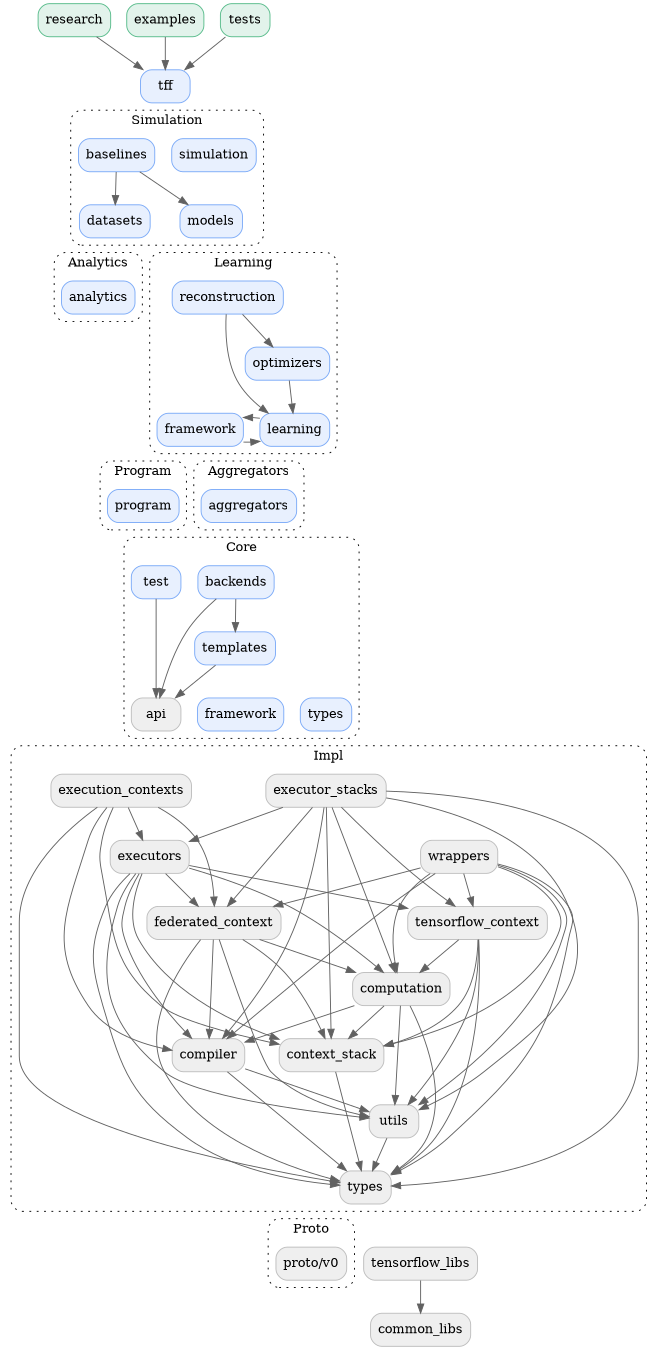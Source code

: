 digraph {
  graph [style="dotted,rounded", size="9 100"]
  node [shape="box", style="rounded,filled", fillcolor="#efefef", color="#bdbdbd"]
  edge [color="#616161"]
  newrank=true

  // Using TFF
  research -> tff
  examples -> tff
  tests -> tff

  research [href="https://github.com/google-research/federated/blob/master" target="_parent", fillcolor="#E2F3EB", color="#57BB8A"]
  examples [href="https://github.com/tensorflow/federated/blob/main/tensorflow_federated/examples" target="_parent", fillcolor="#E2F3EB", color="#57BB8A"]
  tests [href="https://github.com/tensorflow/federated/blob/main/tensorflow_federated/python/tests" target="_parent", fillcolor="#E2F3EB", color="#57BB8A"]

  // TFF
  tff -> simulation [arrowhead="none", style="invisible"]
  tff -> simulation_baselines [arrowhead="none", style="invisible"]

  tff [href="https://github.com/tensorflow/federated/blob/main/tensorflow_federated" target="_parent", fillcolor="#E8F0FE", color="#7BAAF7"]

  // Simulation
  simulation_baselines -> simulation_models
  simulation_baselines -> simulation_datasets

  simulation_models -> learning_reconstruction [arrowhead="none", style="invisible"]
  simulation_datasets -> analytics [arrowhead="none", style="invisible"]

  subgraph cluster_simulation {
    graph [label="Simulation", href="https://github.com/tensorflow/federated/blob/main/tensorflow_federated/python/simulation" target="_parent"]
    simulation_baselines [label="baselines", href="https://github.com/tensorflow/federated/blob/main/tensorflow_federated/python/simulation/baselines" target="_parent", fillcolor="#E8F0FE", color="#7BAAF7"]
    simulation_models [label="models", href="https://github.com/tensorflow/federated/blob/main/tensorflow_federated/python/simulation/models" target="_parent", fillcolor="#E8F0FE", color="#7BAAF7"]
    simulation_datasets [label="datasets", href="https://github.com/tensorflow/federated/blob/main/tensorflow_federated/python/simulation/datasets" target="_parent", fillcolor="#E8F0FE", color="#7BAAF7"]
    simulation [href="https://github.com/tensorflow/federated/blob/main/tensorflow_federated/python/simulation" target="_parent", fillcolor="#E8F0FE", color="#7BAAF7"]
  }

  // Learning
  learning_reconstruction -> learning
  learning_reconstruction -> learning_optimizers
  learning_optimizers -> learning
  learning_framework -> learning
  learning_framework -> learning [dir=back]

  learning -> aggregators [arrowhead="none", style="invisible"]
  learning -> program [arrowhead="none", style="invisible"]

  subgraph cluster_learning {
    graph [label="Learning", href="https://github.com/tensorflow/federated/blob/main/tensorflow_federated/python/learning" target="_parent"]
    learning_reconstruction [label="reconstruction", href="https://github.com/tensorflow/federated/blob/main/tensorflow_federated/python/learning/reconstruction" target="_parent", fillcolor="#E8F0FE", color="#7BAAF7"]
    learning_optimizers [label="optimizers", href="https://github.com/tensorflow/federated/blob/main/tensorflow_federated/python/learning/optimizers" target="_parent", fillcolor="#E8F0FE", color="#7BAAF7"]
    learning_framework [label="framework", href="https://github.com/tensorflow/federated/blob/main/tensorflow_federated/python/learning/framework" target="_parent", fillcolor="#E8F0FE", color="#7BAAF7"]
    learning [href="https://github.com/tensorflow/federated/blob/main/tensorflow_federated/python/learning" target="_parent", fillcolor="#E8F0FE", color="#7BAAF7"]
  }

  // Analytics
  analytics -> aggregators [arrowhead="none", style="invisible"]
  analytics -> program [arrowhead="none", style="invisible"]

  subgraph cluster_analytics {
    graph [label="Analytics", href="https://github.com/tensorflow/federated/blob/main/tensorflow_federated/python/analytics" target="_parent"]
    analytics [href="https://github.com/tensorflow/federated/blob/main/tensorflow_federated/python/analytics" target="_parent", fillcolor="#E8F0FE", color="#7BAAF7"]
  }

  // Aggregators
  aggregators -> core_backends [arrowhead="none", style="invisible"]
  aggregators -> core_test [arrowhead="none", style="invisible"]

  subgraph cluster_aggregators {
    graph [label="Aggregators", href="https://github.com/tensorflow/federated/blob/main/tensorflow_federated/python/aggregators" target="_parent"]
    aggregators [href="https://github.com/tensorflow/federated/blob/main/tensorflow_federated/python/aggregators" target="_parent", fillcolor="#E8F0FE", color="#7BAAF7"]
  }

  // Program
  program -> core_backends [arrowhead="none", style="invisible"]
  program -> core_test [arrowhead="none", style="invisible"]

  subgraph cluster_program {
    graph [label="Program", href="https://github.com/tensorflow/federated/blob/main/tensorflow_federated/python/program" target="_parent"]
    program [href="https://github.com/tensorflow/federated/blob/main/tensorflow_federated/python/program" target="_parent", fillcolor="#E8F0FE", color="#7BAAF7"]
  }

  // Core
  core_backends -> core_api
  core_backends -> core_templates
  core_templates -> core_api
  core_test -> core_api

  core_api -> core_framework [arrowhead="none", style="invisible"]
  core_framework -> core_types [arrowhead="none", style="invisible"]
  core_api -> impl_wrappers [arrowhead="none", style="invisible"]
  core_types -> impl_executor_stacks [arrowhead="none", style="invisible"]
  core_types -> impl_execution_contexts [arrowhead="none", style="invisible"]

  subgraph cluster_core {
    graph [label="Core", href="https://github.com/tensorflow/federated/blob/main/tensorflow_federated/python/core" target="_parent"]
    core_backends [label="backends", href="https://github.com/tensorflow/federated/blob/main/tensorflow_federated/python/core/backends" target="_parent", fillcolor="#E8F0FE", color="#7BAAF7"]
    core_templates [label="templates", href="https://github.com/tensorflow/federated/blob/main/tensorflow_federated/python/core/templates" target="_parent", fillcolor="#E8F0FE", color="#7BAAF7"]
    core_test [label="test", href="https://github.com/tensorflow/federated/blob/main/tensorflow_federated/python/core/test" target="_parent", fillcolor="#E8F0FE", color="#7BAAF7"]
    core_api [label="api", href="https://github.com/tensorflow/federated/blob/main/tensorflow_federated/python/core/api" target="_parent"]
    core_framework [label="framework", href="https://github.com/tensorflow/federated/blob/main/tensorflow_federated/python/core/framework" target="_parent", fillcolor="#E8F0FE", color="#7BAAF7"]
    core_types [label="types", href="https://github.com/tensorflow/federated/blob/main/tensorflow_federated/python/core/types" target="_parent", fillcolor="#E8F0FE", color="#7BAAF7"]
  }

  // Impl
  impl_execution_contexts -> impl_federated_context
  impl_execution_contexts -> impl_types
  impl_execution_contexts -> impl_executors
  impl_execution_contexts -> impl_context_stack
  impl_execution_contexts -> impl_compiler
  //impl_execution_contexts -> impl_executor_stacks [arrowhead="none", style="dotted"]
  impl_executor_stacks -> impl_executors
  impl_executor_stacks -> impl_tensorflow_context
  impl_executor_stacks -> impl_federated_context
  impl_executor_stacks -> impl_computation
  impl_executor_stacks -> impl_compiler
  impl_executor_stacks -> impl_utils
  impl_executor_stacks -> impl_context_stack
  impl_executor_stacks -> impl_types
  impl_executors -> impl_tensorflow_context
  impl_executors -> impl_federated_context
  impl_executors -> impl_computation
  impl_executors -> impl_compiler
  impl_executors -> impl_utils
  impl_executors -> impl_context_stack
  impl_executors -> impl_types
  impl_wrappers -> impl_tensorflow_context
  impl_wrappers -> impl_federated_context
  impl_wrappers -> impl_computation
  impl_wrappers -> impl_compiler
  impl_wrappers -> impl_utils
  impl_wrappers -> impl_context_stack
  impl_wrappers -> impl_types
  //impl_wrappers -> impl_execution_contexts [arrowhead="none", style="dotted"]
  impl_tensorflow_context -> impl_computation
  impl_tensorflow_context -> impl_utils
  impl_tensorflow_context -> impl_context_stack
  impl_tensorflow_context -> impl_types
  impl_federated_context -> impl_computation
  impl_federated_context -> impl_compiler
  impl_federated_context -> impl_utils
  impl_federated_context -> impl_context_stack
  impl_federated_context -> impl_types
  impl_computation -> impl_compiler
  impl_computation -> impl_utils
  impl_computation -> impl_context_stack
  impl_computation -> impl_types
  impl_compiler -> impl_types
  impl_compiler -> impl_utils
  impl_context_stack -> impl_types
  impl_utils -> impl_types

  impl_types -> proto_v0 [arrowhead="none", style="invisible"]
  impl_types -> tensorflow_libs [arrowhead="none", style="invisible"]

  subgraph cluster_impl {
    graph [label="Impl", href="https://github.com/tensorflow/federated/blob/main/tensorflow_federated/python/core/impl" target="_parent"]
    impl_execution_contexts [label="execution_contexts", href="https://github.com/tensorflow/federated/blob/main/tensorflow_federated/python/core/impl/execution_contexts" target="_parent"]
    impl_executor_stacks [label="executor_stacks", href="https://github.com/tensorflow/federated/blob/main/tensorflow_federated/python/core/impl/executor_stacks" target="_parent"]
    impl_executors [label="executors", href="https://github.com/tensorflow/federated/blob/main/tensorflow_federated/python/core/impl/executors" target="_parent"]
    impl_wrappers [label="wrappers", href="https://github.com/tensorflow/federated/blob/main/tensorflow_federated/python/core/impl/wrappers" target="_parent"]
    impl_tensorflow_context [label="tensorflow_context", href="https://github.com/tensorflow/federated/blob/main/tensorflow_federated/python/core/impl/tensorflow_context" target="_parent"]
    impl_federated_context [label="federated_context", href="https://github.com/tensorflow/federated/blob/main/tensorflow_federated/python/core/impl/federated_context" target="_parent"]
    impl_computation [label="computation", href="https://github.com/tensorflow/federated/blob/main/tensorflow_federated/python/core/impl/computation" target="_parent"]
    impl_compiler [label="compiler", href="https://github.com/tensorflow/federated/blob/main/tensorflow_federated/python/core/impl/compiler" target="_parent"]
    impl_context_stack [label="context_stack", href="https://github.com/tensorflow/federated/blob/main/tensorflow_federated/python/core/impl/context_stack" target="_parent"]
    impl_utils [label="utils", href="https://github.com/tensorflow/federated/blob/main/tensorflow_federated/python/core/impl/utils" target="_parent"]
    impl_types [label="types", href="https://github.com/tensorflow/federated/blob/main/tensorflow_federated/python/core/impl/types" target="_parent"]
  }

  // Proto
  subgraph cluster_proto {
    graph [label="Proto", href="https://github.com/tensorflow/federated/blob/main/tensorflow_federated/proto" target="_parent"]
    proto_v0 [label="proto/v0" href="https://github.com/tensorflow/federated/blob/main/tensorflow_federated/proto/v0" target="_parent"]
  }

  // Other
  tensorflow_libs [href="https://github.com/tensorflow/federated/blob/main/tensorflow_federated/python/tensorflow_libs" target="_parent"]
  common_libs [href="https://github.com/tensorflow/federated/blob/main/tensorflow_federated/python/common_libs" target="_parent"]
  tensorflow_libs -> common_libs

  // Layout
  {rank=same; examples, tests, research}
  {rank=same; tff}
  {rank=same; simulation, simulation_baselines}
  {rank=same; simulation_models, simulation_datasets}
  {rank=same; learning_reconstruction, analytics}
  {rank=same; learning_optimizers}
  {rank=same; learning, learning_framework}
  {rank=same; aggregators}
  {rank=same; core_backends, core_test}
  {rank=same; core_templates}
  {rank=same; core_api, core_framework, core_types}
  {rank=same; impl_execution_contexts, impl_executor_stacks}
  {rank=same; impl_executors, impl_wrappers}
  {rank=same; impl_tensorflow_context, impl_federated_context}
  {rank=same; impl_computation}
  {rank=same; impl_compiler, impl_context_stack}
  {rank=same; impl_utils}
  {rank=same; impl_types}
  {rank=same; proto_v0, tensorflow_libs}
  {rank=same; common_libs}
}
